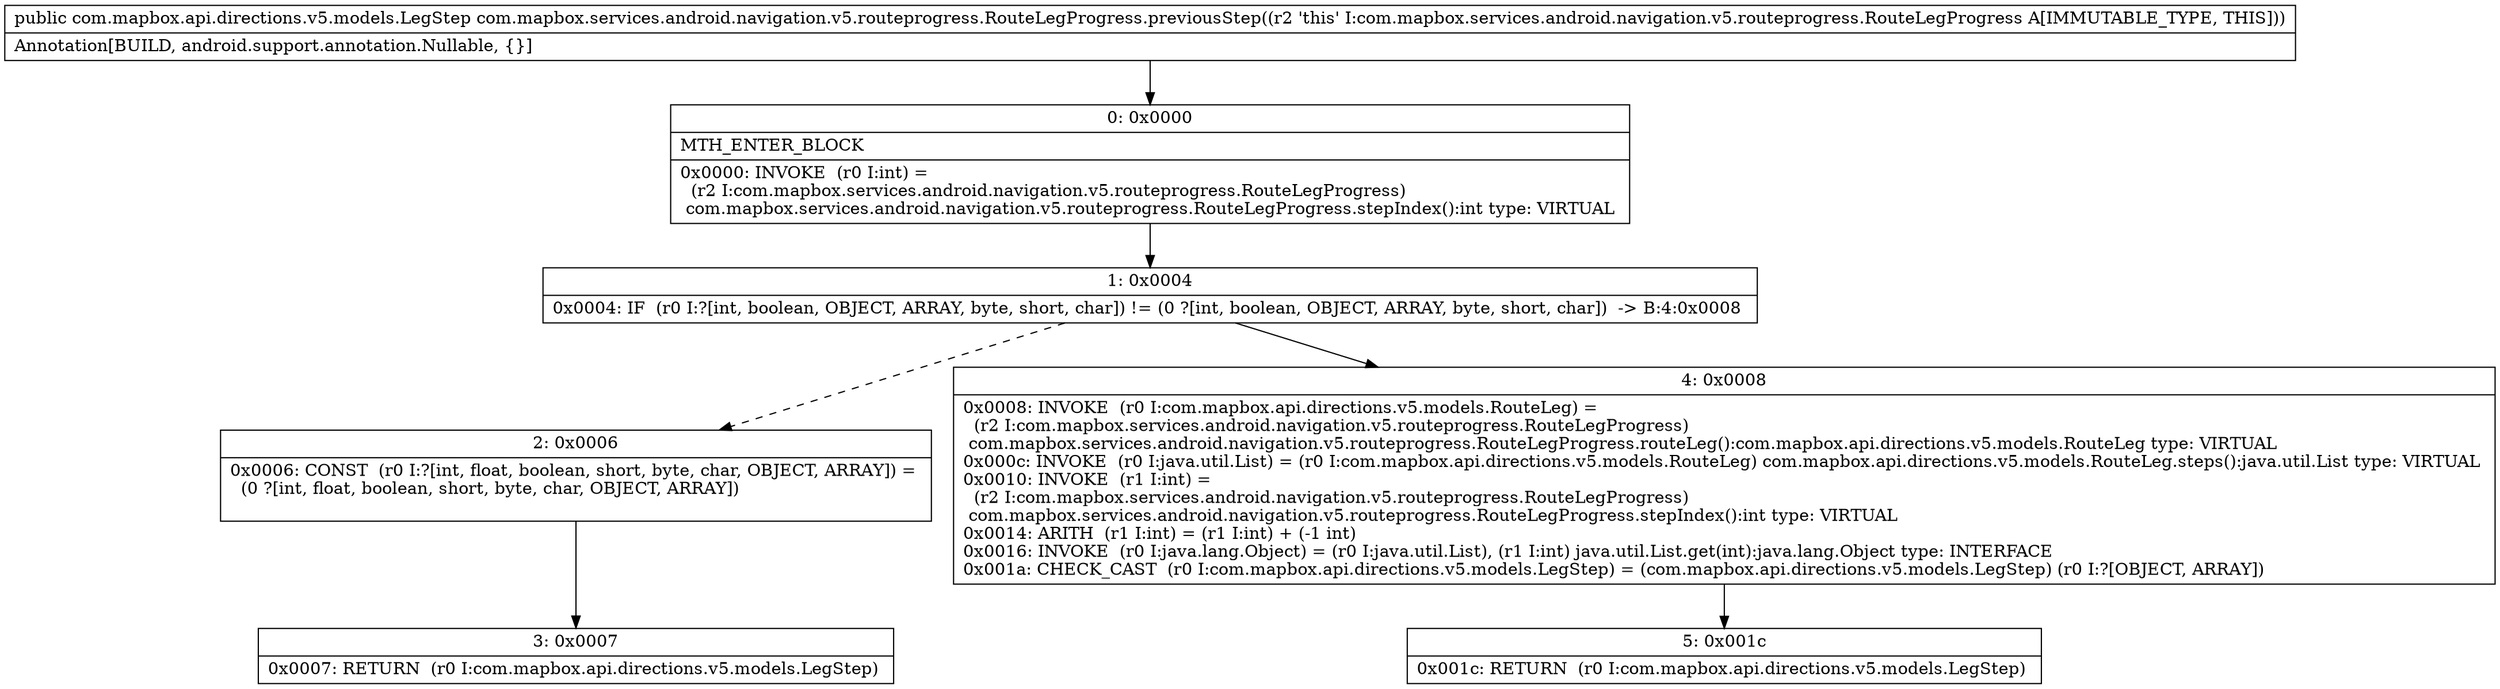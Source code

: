 digraph "CFG forcom.mapbox.services.android.navigation.v5.routeprogress.RouteLegProgress.previousStep()Lcom\/mapbox\/api\/directions\/v5\/models\/LegStep;" {
Node_0 [shape=record,label="{0\:\ 0x0000|MTH_ENTER_BLOCK\l|0x0000: INVOKE  (r0 I:int) = \l  (r2 I:com.mapbox.services.android.navigation.v5.routeprogress.RouteLegProgress)\l com.mapbox.services.android.navigation.v5.routeprogress.RouteLegProgress.stepIndex():int type: VIRTUAL \l}"];
Node_1 [shape=record,label="{1\:\ 0x0004|0x0004: IF  (r0 I:?[int, boolean, OBJECT, ARRAY, byte, short, char]) != (0 ?[int, boolean, OBJECT, ARRAY, byte, short, char])  \-\> B:4:0x0008 \l}"];
Node_2 [shape=record,label="{2\:\ 0x0006|0x0006: CONST  (r0 I:?[int, float, boolean, short, byte, char, OBJECT, ARRAY]) = \l  (0 ?[int, float, boolean, short, byte, char, OBJECT, ARRAY])\l \l}"];
Node_3 [shape=record,label="{3\:\ 0x0007|0x0007: RETURN  (r0 I:com.mapbox.api.directions.v5.models.LegStep) \l}"];
Node_4 [shape=record,label="{4\:\ 0x0008|0x0008: INVOKE  (r0 I:com.mapbox.api.directions.v5.models.RouteLeg) = \l  (r2 I:com.mapbox.services.android.navigation.v5.routeprogress.RouteLegProgress)\l com.mapbox.services.android.navigation.v5.routeprogress.RouteLegProgress.routeLeg():com.mapbox.api.directions.v5.models.RouteLeg type: VIRTUAL \l0x000c: INVOKE  (r0 I:java.util.List) = (r0 I:com.mapbox.api.directions.v5.models.RouteLeg) com.mapbox.api.directions.v5.models.RouteLeg.steps():java.util.List type: VIRTUAL \l0x0010: INVOKE  (r1 I:int) = \l  (r2 I:com.mapbox.services.android.navigation.v5.routeprogress.RouteLegProgress)\l com.mapbox.services.android.navigation.v5.routeprogress.RouteLegProgress.stepIndex():int type: VIRTUAL \l0x0014: ARITH  (r1 I:int) = (r1 I:int) + (\-1 int) \l0x0016: INVOKE  (r0 I:java.lang.Object) = (r0 I:java.util.List), (r1 I:int) java.util.List.get(int):java.lang.Object type: INTERFACE \l0x001a: CHECK_CAST  (r0 I:com.mapbox.api.directions.v5.models.LegStep) = (com.mapbox.api.directions.v5.models.LegStep) (r0 I:?[OBJECT, ARRAY]) \l}"];
Node_5 [shape=record,label="{5\:\ 0x001c|0x001c: RETURN  (r0 I:com.mapbox.api.directions.v5.models.LegStep) \l}"];
MethodNode[shape=record,label="{public com.mapbox.api.directions.v5.models.LegStep com.mapbox.services.android.navigation.v5.routeprogress.RouteLegProgress.previousStep((r2 'this' I:com.mapbox.services.android.navigation.v5.routeprogress.RouteLegProgress A[IMMUTABLE_TYPE, THIS]))  | Annotation[BUILD, android.support.annotation.Nullable, \{\}]\l}"];
MethodNode -> Node_0;
Node_0 -> Node_1;
Node_1 -> Node_2[style=dashed];
Node_1 -> Node_4;
Node_2 -> Node_3;
Node_4 -> Node_5;
}

